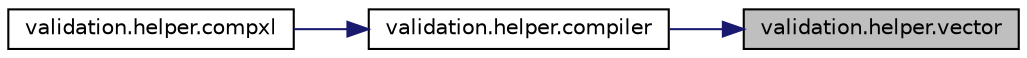 digraph "validation.helper.vector"
{
 // INTERACTIVE_SVG=YES
 // LATEX_PDF_SIZE
  edge [fontname="Helvetica",fontsize="10",labelfontname="Helvetica",labelfontsize="10"];
  node [fontname="Helvetica",fontsize="10",shape=record];
  rankdir="RL";
  Node1 [label="validation.helper.vector",height=0.2,width=0.4,color="black", fillcolor="grey75", style="filled", fontcolor="black",tooltip=" "];
  Node1 -> Node2 [dir="back",color="midnightblue",fontsize="10",style="solid",fontname="Helvetica"];
  Node2 [label="validation.helper.compiler",height=0.2,width=0.4,color="black", fillcolor="white", style="filled",URL="$namespacevalidation_1_1helper.html#a46d5b2543b76dfa5ed94e698ee11dee8",tooltip=" "];
  Node2 -> Node3 [dir="back",color="midnightblue",fontsize="10",style="solid",fontname="Helvetica"];
  Node3 [label="validation.helper.compxl",height=0.2,width=0.4,color="black", fillcolor="white", style="filled",URL="$namespacevalidation_1_1helper.html#a1cb91b1b03cee9d56e53f56b8cc9b9e8",tooltip=" "];
}
